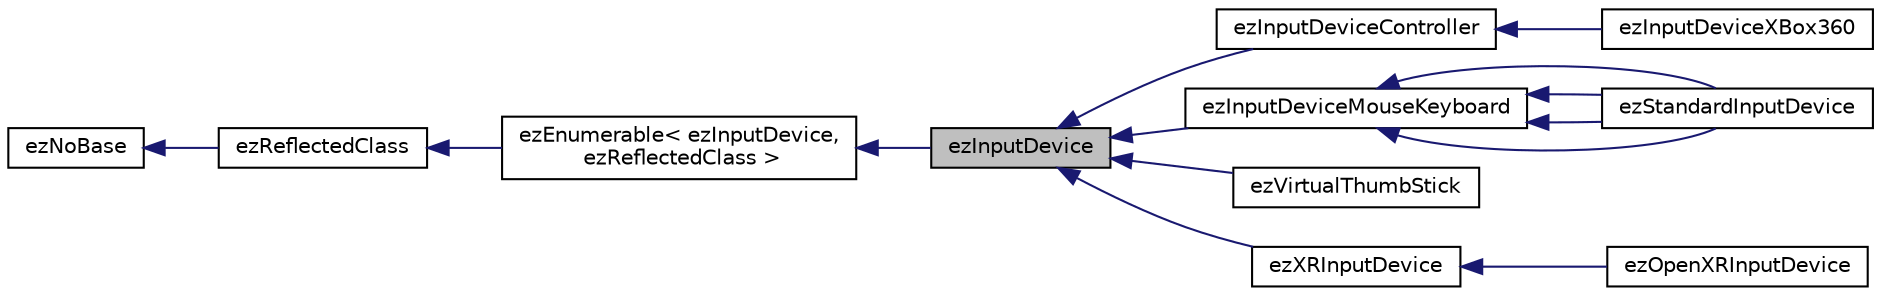 digraph "ezInputDevice"
{
 // LATEX_PDF_SIZE
  edge [fontname="Helvetica",fontsize="10",labelfontname="Helvetica",labelfontsize="10"];
  node [fontname="Helvetica",fontsize="10",shape=record];
  rankdir="LR";
  Node1 [label="ezInputDevice",height=0.2,width=0.4,color="black", fillcolor="grey75", style="filled", fontcolor="black",tooltip="The base class for all input device types."];
  Node2 -> Node1 [dir="back",color="midnightblue",fontsize="10",style="solid",fontname="Helvetica"];
  Node2 [label="ezEnumerable\< ezInputDevice,\l ezReflectedClass \>",height=0.2,width=0.4,color="black", fillcolor="white", style="filled",URL="$d5/d0b/classez_enumerable.htm",tooltip=" "];
  Node3 -> Node2 [dir="back",color="midnightblue",fontsize="10",style="solid",fontname="Helvetica"];
  Node3 [label="ezReflectedClass",height=0.2,width=0.4,color="black", fillcolor="white", style="filled",URL="$db/d45/classez_reflected_class.htm",tooltip="All classes that should be dynamically reflectable, need to be derived from this base class."];
  Node4 -> Node3 [dir="back",color="midnightblue",fontsize="10",style="solid",fontname="Helvetica"];
  Node4 [label="ezNoBase",height=0.2,width=0.4,color="black", fillcolor="white", style="filled",URL="$d4/d02/classez_no_base.htm",tooltip="Dummy type to pass to templates and macros that expect a base type for a class that has no base."];
  Node1 -> Node5 [dir="back",color="midnightblue",fontsize="10",style="solid",fontname="Helvetica"];
  Node5 [label="ezInputDeviceController",height=0.2,width=0.4,color="black", fillcolor="white", style="filled",URL="$d1/dd2/classez_input_device_controller.htm",tooltip="This class is the base class for all controller type input devices."];
  Node5 -> Node6 [dir="back",color="midnightblue",fontsize="10",style="solid",fontname="Helvetica"];
  Node6 [label="ezInputDeviceXBox360",height=0.2,width=0.4,color="black", fillcolor="white", style="filled",URL="$d9/d39/classez_input_device_x_box360.htm",tooltip="An implementation of ezInputDeviceController that handles XBox 360 controllers."];
  Node1 -> Node7 [dir="back",color="midnightblue",fontsize="10",style="solid",fontname="Helvetica"];
  Node7 [label="ezInputDeviceMouseKeyboard",height=0.2,width=0.4,color="black", fillcolor="white", style="filled",URL="$d2/db3/classez_input_device_mouse_keyboard.htm",tooltip="This is the base class for all input devices that handle mouse and keyboard input."];
  Node7 -> Node8 [dir="back",color="midnightblue",fontsize="10",style="solid",fontname="Helvetica"];
  Node8 [label="ezStandardInputDevice",height=0.2,width=0.4,color="black", fillcolor="white", style="filled",URL="$dd/d76/classez_standard_input_device.htm",tooltip="Implements an input device abstraction on top of the SFML library."];
  Node7 -> Node8 [dir="back",color="midnightblue",fontsize="10",style="solid",fontname="Helvetica"];
  Node7 -> Node8 [dir="back",color="midnightblue",fontsize="10",style="solid",fontname="Helvetica"];
  Node7 -> Node8 [dir="back",color="midnightblue",fontsize="10",style="solid",fontname="Helvetica"];
  Node1 -> Node9 [dir="back",color="midnightblue",fontsize="10",style="solid",fontname="Helvetica"];
  Node9 [label="ezVirtualThumbStick",height=0.2,width=0.4,color="black", fillcolor="white", style="filled",URL="$d0/d3c/classez_virtual_thumb_stick.htm",tooltip="A Virtual Thumb-stick is an input device that transforms certain types of input (mouse / touch) into ..."];
  Node1 -> Node10 [dir="back",color="midnightblue",fontsize="10",style="solid",fontname="Helvetica"];
  Node10 [label="ezXRInputDevice",height=0.2,width=0.4,color="black", fillcolor="white", style="filled",URL="$d1/da9/classez_x_r_input_device.htm",tooltip=" "];
  Node10 -> Node11 [dir="back",color="midnightblue",fontsize="10",style="solid",fontname="Helvetica"];
  Node11 [label="ezOpenXRInputDevice",height=0.2,width=0.4,color="black", fillcolor="white", style="filled",URL="$d3/d47/classez_open_x_r_input_device.htm",tooltip=" "];
}
